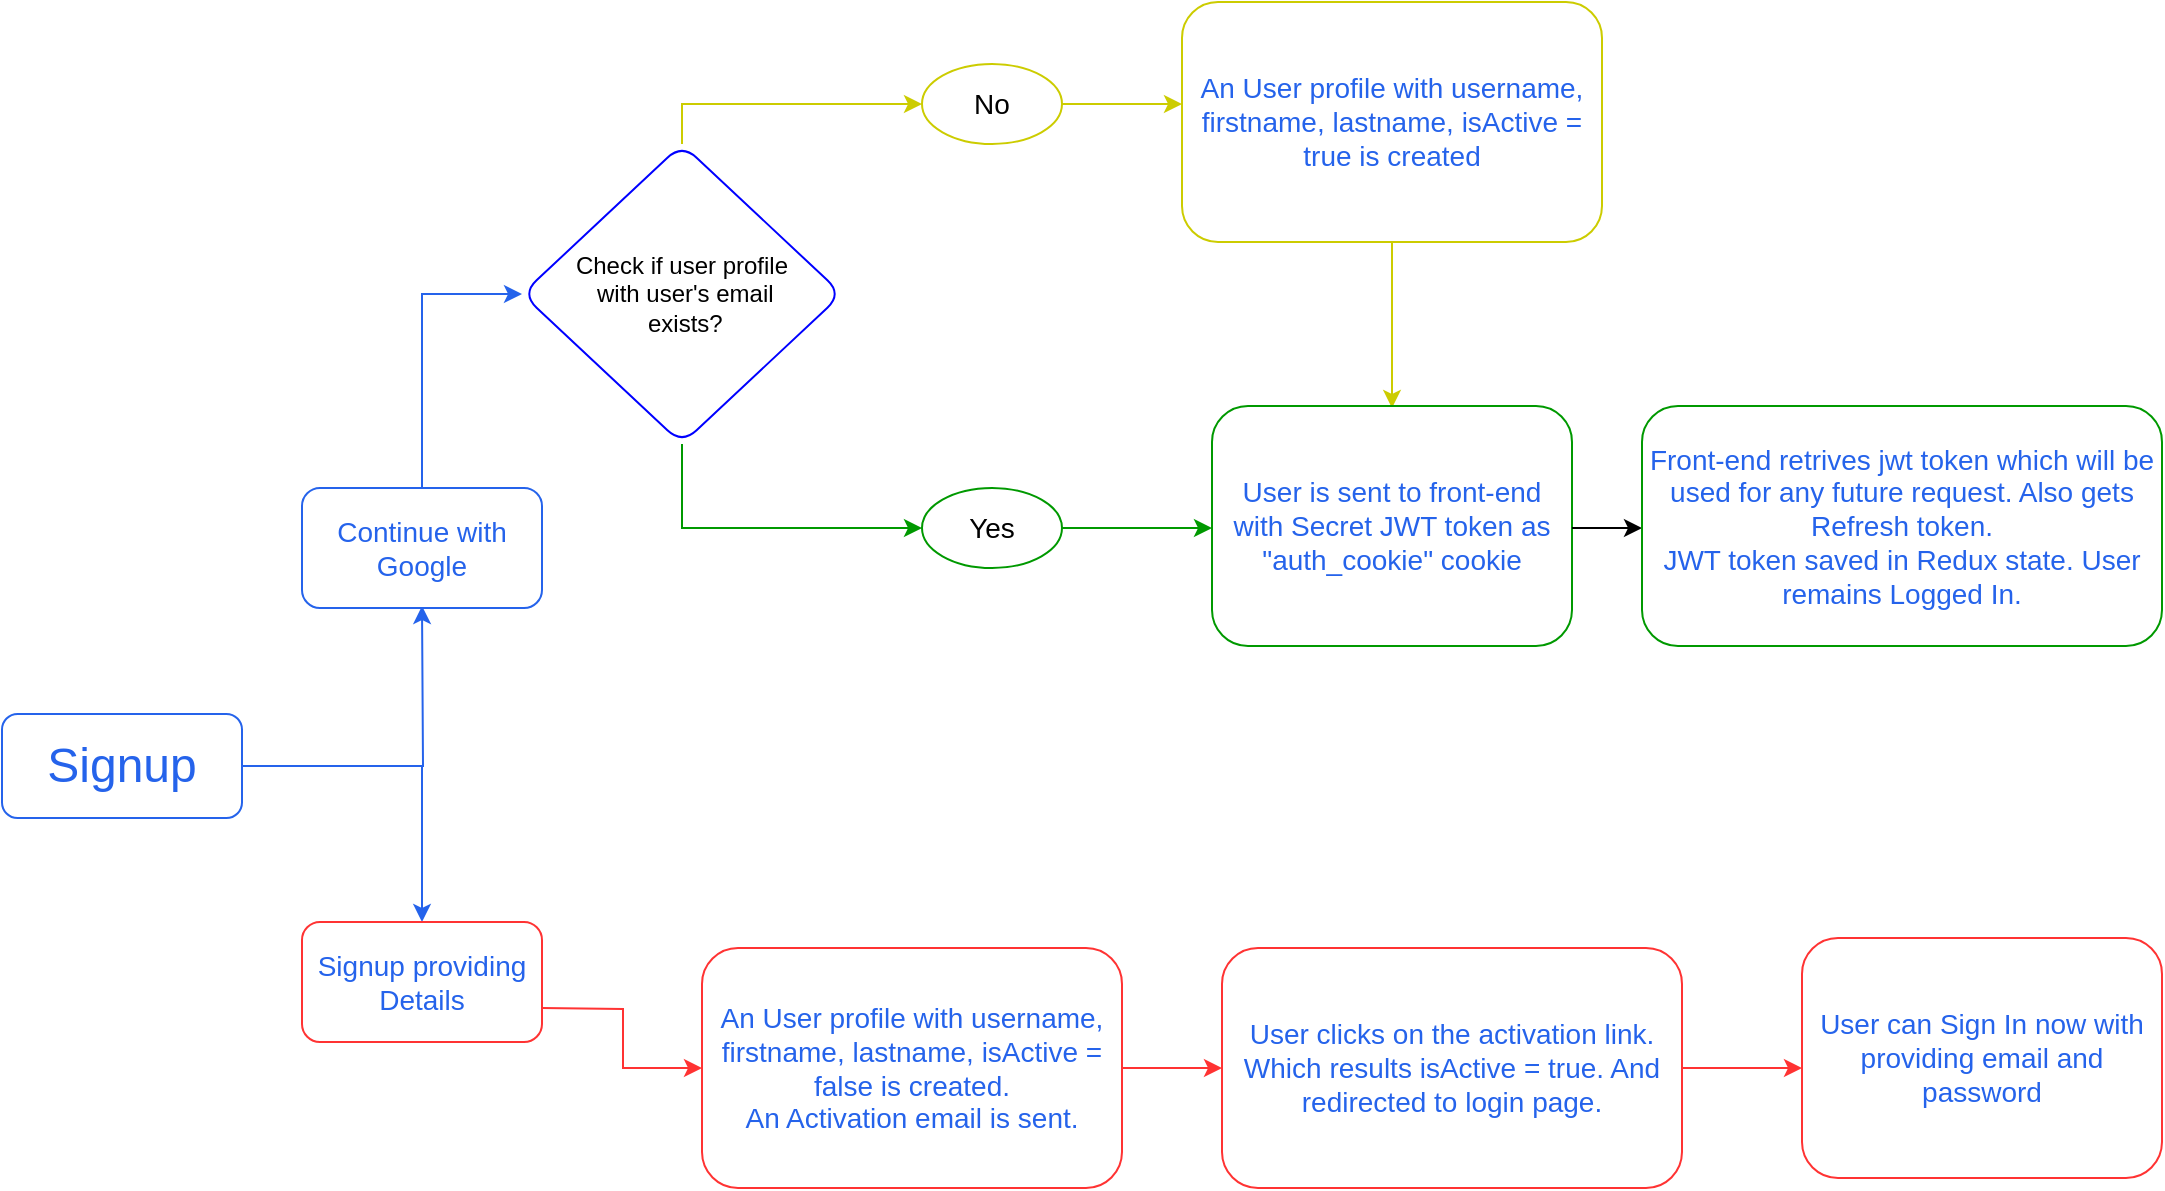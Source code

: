<mxfile version="23.1.5" type="device">
  <diagram name="Page-1" id="V96OR2ep9DXPKzGtc8qw">
    <mxGraphModel dx="1648" dy="992" grid="1" gridSize="10" guides="1" tooltips="1" connect="1" arrows="1" fold="1" page="1" pageScale="1" pageWidth="1100" pageHeight="850" math="0" shadow="0">
      <root>
        <mxCell id="0" />
        <mxCell id="1" parent="0" />
        <mxCell id="uz5QgHpY2Cw1FlYYKC5Z-1" value="&lt;font style=&quot;font-size: 24px;&quot;&gt;Signup&lt;/font&gt;" style="rounded=1;whiteSpace=wrap;html=1;fillColor=none;fontColor=#2563EB;strokeColor=#2563EB;" vertex="1" parent="1">
          <mxGeometry x="10" y="446" width="120" height="52" as="geometry" />
        </mxCell>
        <mxCell id="uz5QgHpY2Cw1FlYYKC5Z-27" value="" style="edgeStyle=orthogonalEdgeStyle;rounded=0;orthogonalLoop=1;jettySize=auto;html=1;fontColor=#2563EB;labelBackgroundColor=none;labelBorderColor=none;strokeColor=#2563EB;" edge="1" parent="1" source="uz5QgHpY2Cw1FlYYKC5Z-1">
          <mxGeometry relative="1" as="geometry">
            <mxPoint x="220" y="392" as="targetPoint" />
          </mxGeometry>
        </mxCell>
        <mxCell id="uz5QgHpY2Cw1FlYYKC5Z-30" value="" style="edgeStyle=orthogonalEdgeStyle;rounded=0;orthogonalLoop=1;jettySize=auto;html=1;fontColor=#2563EB;labelBackgroundColor=none;labelBorderColor=none;strokeColor=#2563EB;" edge="1" parent="1" source="uz5QgHpY2Cw1FlYYKC5Z-1" target="uz5QgHpY2Cw1FlYYKC5Z-3">
          <mxGeometry relative="1" as="geometry" />
        </mxCell>
        <mxCell id="uz5QgHpY2Cw1FlYYKC5Z-3" value="&lt;font style=&quot;font-size: 14px;&quot;&gt;Signup providing Details&lt;/font&gt;" style="rounded=1;whiteSpace=wrap;html=1;fontColor=#2563EB;labelBackgroundColor=none;labelBorderColor=none;strokeColor=#FF3333;" vertex="1" parent="1">
          <mxGeometry x="160" y="550" width="120" height="60" as="geometry" />
        </mxCell>
        <mxCell id="uz5QgHpY2Cw1FlYYKC5Z-21" value="" style="edgeStyle=orthogonalEdgeStyle;rounded=0;orthogonalLoop=1;jettySize=auto;html=1;fontColor=#2563EB;labelBackgroundColor=none;labelBorderColor=none;strokeColor=#FF3333;" edge="1" parent="1" target="uz5QgHpY2Cw1FlYYKC5Z-20">
          <mxGeometry relative="1" as="geometry">
            <mxPoint x="280" y="593" as="sourcePoint" />
          </mxGeometry>
        </mxCell>
        <mxCell id="uz5QgHpY2Cw1FlYYKC5Z-20" value="&lt;font style=&quot;font-size: 14px;&quot;&gt;An User profile with username, firstname, lastname, isActive = false is created.&lt;br&gt;An Activation email is sent.&lt;br&gt;&lt;/font&gt;" style="rounded=1;whiteSpace=wrap;html=1;fontColor=#2563EB;labelBackgroundColor=none;labelBorderColor=none;strokeColor=#FF3333;" vertex="1" parent="1">
          <mxGeometry x="360" y="563" width="210" height="120" as="geometry" />
        </mxCell>
        <mxCell id="uz5QgHpY2Cw1FlYYKC5Z-24" value="" style="edgeStyle=orthogonalEdgeStyle;rounded=0;orthogonalLoop=1;jettySize=auto;html=1;fontColor=#2563EB;labelBackgroundColor=none;labelBorderColor=none;strokeColor=#FF3333;" edge="1" parent="1" source="uz5QgHpY2Cw1FlYYKC5Z-20" target="uz5QgHpY2Cw1FlYYKC5Z-22">
          <mxGeometry relative="1" as="geometry" />
        </mxCell>
        <mxCell id="uz5QgHpY2Cw1FlYYKC5Z-22" value="&lt;font style=&quot;font-size: 14px;&quot;&gt;User clicks on the activation link. Which results isActive = true. And redirected to login page.&lt;/font&gt;" style="rounded=1;whiteSpace=wrap;html=1;fontColor=#2563EB;labelBackgroundColor=none;labelBorderColor=none;strokeColor=#FF3333;" vertex="1" parent="1">
          <mxGeometry x="620" y="563" width="230" height="120" as="geometry" />
        </mxCell>
        <mxCell id="uz5QgHpY2Cw1FlYYKC5Z-25" value="" style="edgeStyle=orthogonalEdgeStyle;rounded=0;orthogonalLoop=1;jettySize=auto;html=1;fontColor=#2563EB;labelBackgroundColor=none;labelBorderColor=none;strokeColor=#FF3333;" edge="1" parent="1" source="uz5QgHpY2Cw1FlYYKC5Z-22">
          <mxGeometry relative="1" as="geometry">
            <mxPoint x="910" y="623" as="targetPoint" />
          </mxGeometry>
        </mxCell>
        <mxCell id="uz5QgHpY2Cw1FlYYKC5Z-23" value="&lt;font style=&quot;font-size: 14px;&quot;&gt;User can Sign In now with providing email and password&lt;/font&gt;" style="rounded=1;whiteSpace=wrap;html=1;fontColor=#2563EB;labelBackgroundColor=none;labelBorderColor=none;strokeColor=#FF3333;" vertex="1" parent="1">
          <mxGeometry x="910" y="558" width="180" height="120" as="geometry" />
        </mxCell>
        <mxCell id="uz5QgHpY2Cw1FlYYKC5Z-31" value="&lt;font style=&quot;font-size: 14px;&quot;&gt;Continue with Google&lt;/font&gt;" style="rounded=1;whiteSpace=wrap;html=1;fontColor=#2563EB;labelBackgroundColor=none;labelBorderColor=none;strokeColor=#2563EB;" vertex="1" parent="1">
          <mxGeometry x="160" y="333" width="120" height="60" as="geometry" />
        </mxCell>
        <mxCell id="uz5QgHpY2Cw1FlYYKC5Z-32" value="" style="edgeStyle=orthogonalEdgeStyle;rounded=0;orthogonalLoop=1;jettySize=auto;html=1;strokeColor=#CCCC00;" edge="1" parent="1" source="uz5QgHpY2Cw1FlYYKC5Z-44">
          <mxGeometry relative="1" as="geometry">
            <mxPoint x="600" y="141" as="targetPoint" />
          </mxGeometry>
        </mxCell>
        <mxCell id="uz5QgHpY2Cw1FlYYKC5Z-33" value="&lt;font style=&quot;font-size: 14px;&quot;&gt;An User profile with username, firstname, lastname, isActive = true is created&lt;/font&gt;" style="rounded=1;whiteSpace=wrap;html=1;fontColor=#2563EB;labelBackgroundColor=none;labelBorderColor=none;strokeColor=#CCCC00;" vertex="1" parent="1">
          <mxGeometry x="600" y="90" width="210" height="120" as="geometry" />
        </mxCell>
        <mxCell id="uz5QgHpY2Cw1FlYYKC5Z-34" value="" style="edgeStyle=orthogonalEdgeStyle;rounded=0;orthogonalLoop=1;jettySize=auto;html=1;fontColor=#2563EB;labelBackgroundColor=none;labelBorderColor=none;strokeColor=#CCCC00;" edge="1" parent="1">
          <mxGeometry relative="1" as="geometry">
            <mxPoint x="705" y="210" as="sourcePoint" />
            <mxPoint x="705" y="293" as="targetPoint" />
          </mxGeometry>
        </mxCell>
        <mxCell id="uz5QgHpY2Cw1FlYYKC5Z-35" value="" style="edgeStyle=orthogonalEdgeStyle;rounded=0;orthogonalLoop=1;jettySize=auto;html=1;strokeColor=#009900;" edge="1" parent="1" source="uz5QgHpY2Cw1FlYYKC5Z-42">
          <mxGeometry relative="1" as="geometry">
            <mxPoint x="615" y="353" as="targetPoint" />
          </mxGeometry>
        </mxCell>
        <mxCell id="uz5QgHpY2Cw1FlYYKC5Z-36" value="&lt;font style=&quot;font-size: 14px;&quot;&gt;User is sent to front-end with Secret JWT token as &quot;auth_cookie&quot; cookie&lt;/font&gt;" style="rounded=1;whiteSpace=wrap;html=1;fontColor=#2563EB;labelBackgroundColor=none;labelBorderColor=none;strokeColor=#009900;" vertex="1" parent="1">
          <mxGeometry x="615" y="292" width="180" height="120" as="geometry" />
        </mxCell>
        <mxCell id="uz5QgHpY2Cw1FlYYKC5Z-37" value="" style="edgeStyle=orthogonalEdgeStyle;rounded=0;orthogonalLoop=1;jettySize=auto;html=1;" edge="1" parent="1">
          <mxGeometry relative="1" as="geometry">
            <mxPoint x="795" y="353" as="sourcePoint" />
            <mxPoint x="830" y="353" as="targetPoint" />
          </mxGeometry>
        </mxCell>
        <mxCell id="uz5QgHpY2Cw1FlYYKC5Z-38" value="&lt;span style=&quot;font-size: 14px;&quot;&gt;Front-end retrives jwt token which will be used for any future request. Also gets Refresh token.&lt;br&gt;JWT token saved in Redux state. User remains Logged In.&lt;br&gt;&lt;/span&gt;" style="rounded=1;whiteSpace=wrap;html=1;fontColor=#2563EB;labelBackgroundColor=none;labelBorderColor=none;strokeColor=#009900;" vertex="1" parent="1">
          <mxGeometry x="830" y="292" width="260" height="120" as="geometry" />
        </mxCell>
        <mxCell id="uz5QgHpY2Cw1FlYYKC5Z-39" value="" style="edgeStyle=orthogonalEdgeStyle;rounded=0;orthogonalLoop=1;jettySize=auto;html=1;exitX=0.5;exitY=0;exitDx=0;exitDy=0;strokeColor=#2563EB;entryX=0;entryY=0.5;entryDx=0;entryDy=0;" edge="1" parent="1" source="uz5QgHpY2Cw1FlYYKC5Z-31" target="uz5QgHpY2Cw1FlYYKC5Z-46">
          <mxGeometry relative="1" as="geometry">
            <mxPoint x="95" y="251" as="sourcePoint" />
            <Array as="points">
              <mxPoint x="220" y="236" />
            </Array>
            <mxPoint x="280" y="251" as="targetPoint" />
          </mxGeometry>
        </mxCell>
        <mxCell id="uz5QgHpY2Cw1FlYYKC5Z-41" value="" style="edgeStyle=orthogonalEdgeStyle;rounded=0;orthogonalLoop=1;jettySize=auto;html=1;strokeColor=#009900;exitX=0.5;exitY=1;exitDx=0;exitDy=0;" edge="1" parent="1" target="uz5QgHpY2Cw1FlYYKC5Z-42" source="uz5QgHpY2Cw1FlYYKC5Z-46">
          <mxGeometry relative="1" as="geometry">
            <mxPoint x="350" y="281" as="sourcePoint" />
            <Array as="points">
              <mxPoint x="350" y="353" />
            </Array>
          </mxGeometry>
        </mxCell>
        <mxCell id="uz5QgHpY2Cw1FlYYKC5Z-42" value="&lt;font style=&quot;font-size: 14px;&quot;&gt;Yes&lt;/font&gt;" style="ellipse;whiteSpace=wrap;html=1;strokeColor=#009900;" vertex="1" parent="1">
          <mxGeometry x="470" y="333" width="70" height="40" as="geometry" />
        </mxCell>
        <mxCell id="uz5QgHpY2Cw1FlYYKC5Z-43" value="" style="edgeStyle=orthogonalEdgeStyle;rounded=0;orthogonalLoop=1;jettySize=auto;html=1;exitX=0.5;exitY=0;exitDx=0;exitDy=0;strokeColor=#CCCC00;" edge="1" parent="1" source="uz5QgHpY2Cw1FlYYKC5Z-46" target="uz5QgHpY2Cw1FlYYKC5Z-44">
          <mxGeometry relative="1" as="geometry">
            <mxPoint x="350" y="209" as="sourcePoint" />
            <Array as="points">
              <mxPoint x="350" y="141" />
            </Array>
          </mxGeometry>
        </mxCell>
        <mxCell id="uz5QgHpY2Cw1FlYYKC5Z-44" value="&lt;font style=&quot;font-size: 14px;&quot;&gt;No&lt;/font&gt;" style="ellipse;whiteSpace=wrap;html=1;strokeColor=#CCCC00;" vertex="1" parent="1">
          <mxGeometry x="470" y="121" width="70" height="40" as="geometry" />
        </mxCell>
        <mxCell id="uz5QgHpY2Cw1FlYYKC5Z-46" value="Check if user profile&lt;br&gt;&amp;nbsp;with user&#39;s email&lt;br&gt;&amp;nbsp;exists?" style="rhombus;whiteSpace=wrap;html=1;strokeColor=#0000FF;rounded=1;" vertex="1" parent="1">
          <mxGeometry x="270" y="161" width="160" height="150" as="geometry" />
        </mxCell>
      </root>
    </mxGraphModel>
  </diagram>
</mxfile>
